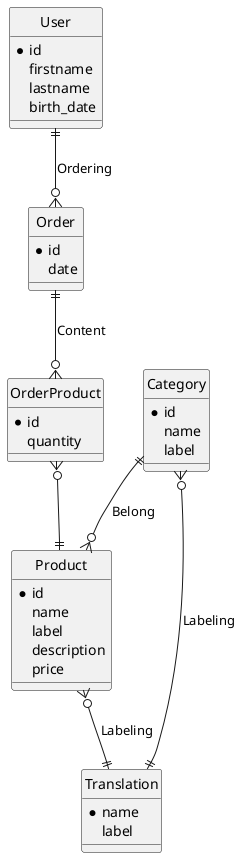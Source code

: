 @startuml
hide circle

entity User {
    * id
    firstname
    lastname
    birth_date
}

entity Category {
    * id
    name
    label
}

entity Product  {
    * id
    name
    label
    description
    price
}

entity Order {
    *id
    date
}

entity OrderProduct {
    *id
    quantity
}

entity Translation {
    * name
    label
}

Order ||--o{ OrderProduct : Content
User ||--o{ Order : Ordering
Category ||--o{ Product : Belong
OrderProduct }o--|| Product

Category }o--|| Translation : Labeling
Product }o--|| Translation : Labeling

@enduml